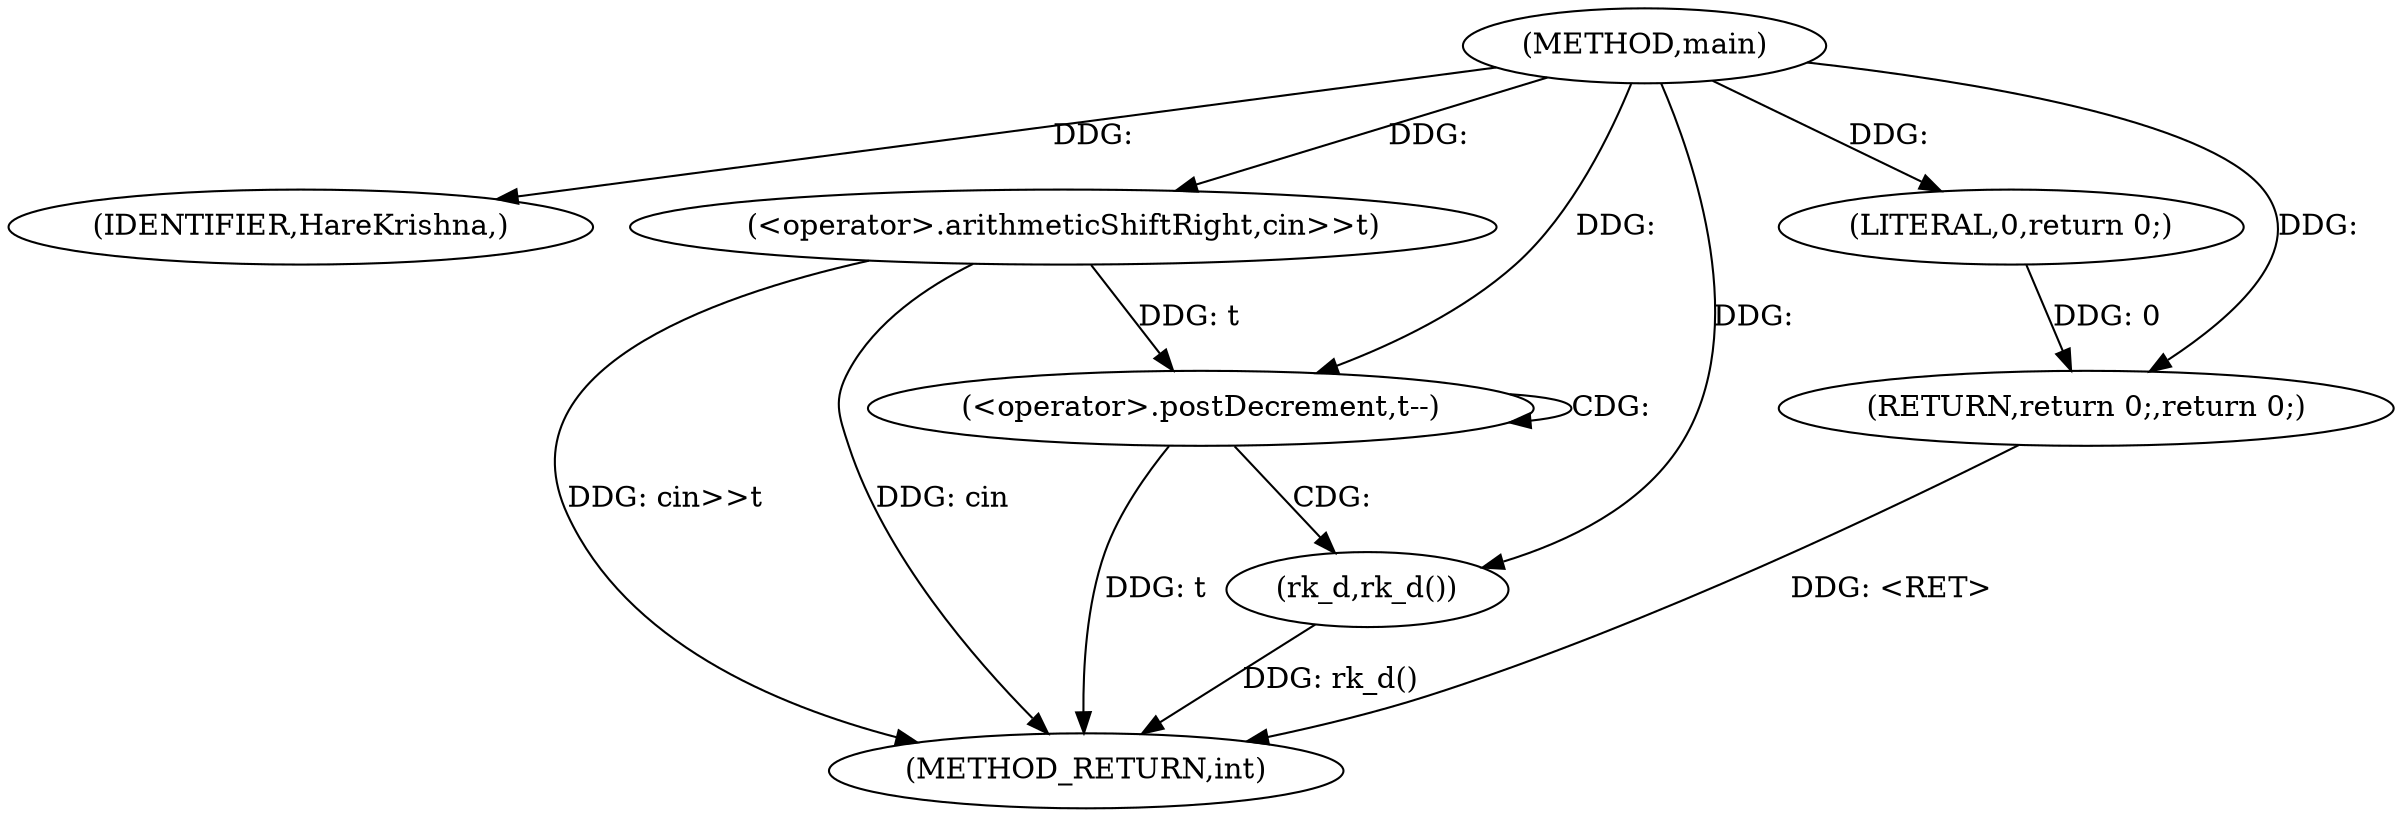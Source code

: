 digraph "main" {  
"1000232" [label = "(METHOD,main)" ]
"1000246" [label = "(METHOD_RETURN,int)" ]
"1000234" [label = "(IDENTIFIER,HareKrishna,)" ]
"1000236" [label = "(<operator>.arithmeticShiftRight,cin>>t)" ]
"1000244" [label = "(RETURN,return 0;,return 0;)" ]
"1000240" [label = "(<operator>.postDecrement,t--)" ]
"1000245" [label = "(LITERAL,0,return 0;)" ]
"1000243" [label = "(rk_d,rk_d())" ]
  "1000244" -> "1000246"  [ label = "DDG: <RET>"] 
  "1000236" -> "1000246"  [ label = "DDG: cin>>t"] 
  "1000240" -> "1000246"  [ label = "DDG: t"] 
  "1000243" -> "1000246"  [ label = "DDG: rk_d()"] 
  "1000236" -> "1000246"  [ label = "DDG: cin"] 
  "1000232" -> "1000234"  [ label = "DDG: "] 
  "1000245" -> "1000244"  [ label = "DDG: 0"] 
  "1000232" -> "1000244"  [ label = "DDG: "] 
  "1000232" -> "1000236"  [ label = "DDG: "] 
  "1000232" -> "1000245"  [ label = "DDG: "] 
  "1000236" -> "1000240"  [ label = "DDG: t"] 
  "1000232" -> "1000240"  [ label = "DDG: "] 
  "1000232" -> "1000243"  [ label = "DDG: "] 
  "1000240" -> "1000243"  [ label = "CDG: "] 
  "1000240" -> "1000240"  [ label = "CDG: "] 
}
